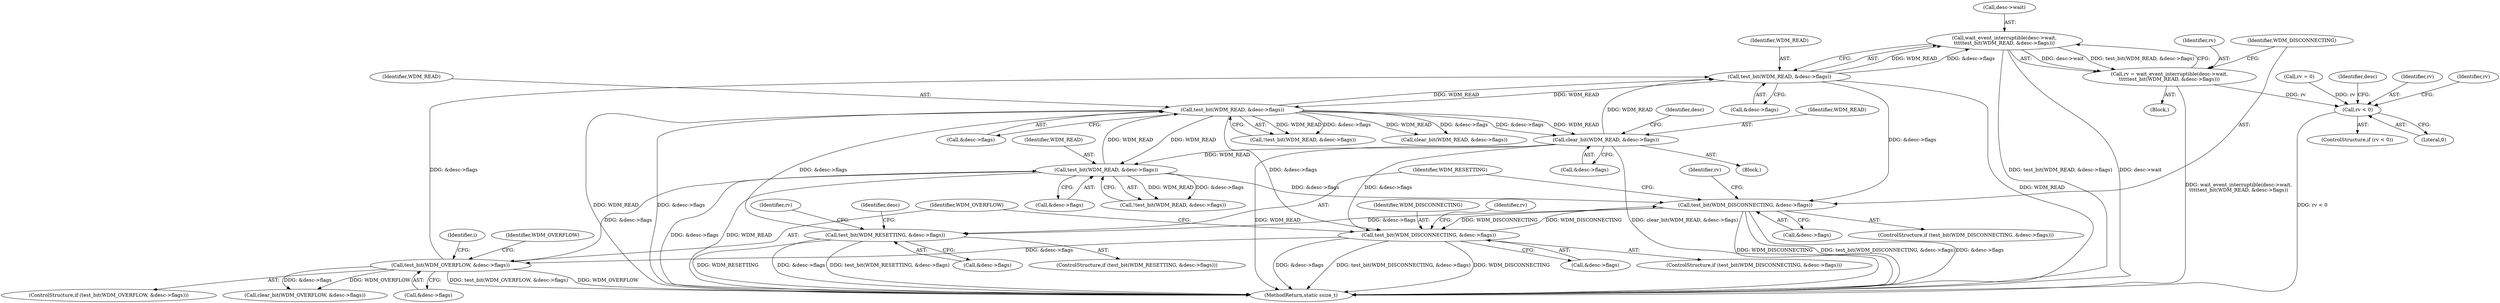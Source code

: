 digraph "0_linux_c0f5ecee4e741667b2493c742b60b6218d40b3aa_1@pointer" {
"1000221" [label="(Call,wait_event_interruptible(desc->wait,\n\t\t\t\ttest_bit(WDM_READ, &desc->flags)))"];
"1000225" [label="(Call,test_bit(WDM_READ, &desc->flags))"];
"1000327" [label="(Call,clear_bit(WDM_READ, &desc->flags))"];
"1000299" [label="(Call,test_bit(WDM_READ, &desc->flags))"];
"1000199" [label="(Call,test_bit(WDM_READ, &desc->flags))"];
"1000170" [label="(Call,test_bit(WDM_OVERFLOW, &desc->flags))"];
"1000157" [label="(Call,test_bit(WDM_DISCONNECTING, &desc->flags))"];
"1000232" [label="(Call,test_bit(WDM_DISCONNECTING, &desc->flags))"];
"1000245" [label="(Call,test_bit(WDM_RESETTING, &desc->flags))"];
"1000219" [label="(Call,rv = wait_event_interruptible(desc->wait,\n\t\t\t\ttest_bit(WDM_READ, &desc->flags)))"];
"1000263" [label="(Call,rv < 0)"];
"1000157" [label="(Call,test_bit(WDM_DISCONNECTING, &desc->flags))"];
"1000201" [label="(Call,&desc->flags)"];
"1000232" [label="(Call,test_bit(WDM_DISCONNECTING, &desc->flags))"];
"1000298" [label="(Call,!test_bit(WDM_READ, &desc->flags))"];
"1000169" [label="(ControlStructure,if (test_bit(WDM_OVERFLOW, &desc->flags)))"];
"1000221" [label="(Call,wait_event_interruptible(desc->wait,\n\t\t\t\ttest_bit(WDM_READ, &desc->flags)))"];
"1000263" [label="(Call,rv < 0)"];
"1000329" [label="(Call,&desc->flags)"];
"1000268" [label="(Identifier,rv)"];
"1000227" [label="(Call,&desc->flags)"];
"1000172" [label="(Call,&desc->flags)"];
"1000214" [label="(Call,rv = 0)"];
"1000226" [label="(Identifier,WDM_READ)"];
"1000260" [label="(Identifier,desc)"];
"1000219" [label="(Call,rv = wait_event_interruptible(desc->wait,\n\t\t\t\ttest_bit(WDM_READ, &desc->flags)))"];
"1000317" [label="(Block,)"];
"1000165" [label="(Identifier,rv)"];
"1000245" [label="(Call,test_bit(WDM_RESETTING, &desc->flags))"];
"1000178" [label="(Identifier,WDM_OVERFLOW)"];
"1000262" [label="(ControlStructure,if (rv < 0))"];
"1000240" [label="(Identifier,rv)"];
"1000246" [label="(Identifier,WDM_RESETTING)"];
"1000437" [label="(MethodReturn,static ssize_t)"];
"1000275" [label="(Identifier,desc)"];
"1000199" [label="(Call,test_bit(WDM_READ, &desc->flags))"];
"1000177" [label="(Call,clear_bit(WDM_OVERFLOW, &desc->flags))"];
"1000234" [label="(Call,&desc->flags)"];
"1000189" [label="(Identifier,i)"];
"1000225" [label="(Call,test_bit(WDM_READ, &desc->flags))"];
"1000415" [label="(Call,clear_bit(WDM_READ, &desc->flags))"];
"1000247" [label="(Call,&desc->flags)"];
"1000198" [label="(Call,!test_bit(WDM_READ, &desc->flags))"];
"1000200" [label="(Identifier,WDM_READ)"];
"1000220" [label="(Identifier,rv)"];
"1000231" [label="(ControlStructure,if (test_bit(WDM_DISCONNECTING, &desc->flags)))"];
"1000159" [label="(Call,&desc->flags)"];
"1000327" [label="(Call,clear_bit(WDM_READ, &desc->flags))"];
"1000301" [label="(Call,&desc->flags)"];
"1000156" [label="(ControlStructure,if (test_bit(WDM_DISCONNECTING, &desc->flags)))"];
"1000170" [label="(Call,test_bit(WDM_OVERFLOW, &desc->flags))"];
"1000336" [label="(Identifier,desc)"];
"1000244" [label="(ControlStructure,if (test_bit(WDM_RESETTING, &desc->flags)))"];
"1000328" [label="(Identifier,WDM_READ)"];
"1000264" [label="(Identifier,rv)"];
"1000158" [label="(Identifier,WDM_DISCONNECTING)"];
"1000253" [label="(Identifier,rv)"];
"1000222" [label="(Call,desc->wait)"];
"1000171" [label="(Identifier,WDM_OVERFLOW)"];
"1000218" [label="(Block,)"];
"1000299" [label="(Call,test_bit(WDM_READ, &desc->flags))"];
"1000300" [label="(Identifier,WDM_READ)"];
"1000265" [label="(Literal,0)"];
"1000233" [label="(Identifier,WDM_DISCONNECTING)"];
"1000221" -> "1000219"  [label="AST: "];
"1000221" -> "1000225"  [label="CFG: "];
"1000222" -> "1000221"  [label="AST: "];
"1000225" -> "1000221"  [label="AST: "];
"1000219" -> "1000221"  [label="CFG: "];
"1000221" -> "1000437"  [label="DDG: test_bit(WDM_READ, &desc->flags)"];
"1000221" -> "1000437"  [label="DDG: desc->wait"];
"1000221" -> "1000219"  [label="DDG: desc->wait"];
"1000221" -> "1000219"  [label="DDG: test_bit(WDM_READ, &desc->flags)"];
"1000225" -> "1000221"  [label="DDG: WDM_READ"];
"1000225" -> "1000221"  [label="DDG: &desc->flags"];
"1000225" -> "1000227"  [label="CFG: "];
"1000226" -> "1000225"  [label="AST: "];
"1000227" -> "1000225"  [label="AST: "];
"1000225" -> "1000437"  [label="DDG: WDM_READ"];
"1000327" -> "1000225"  [label="DDG: WDM_READ"];
"1000299" -> "1000225"  [label="DDG: WDM_READ"];
"1000170" -> "1000225"  [label="DDG: &desc->flags"];
"1000225" -> "1000232"  [label="DDG: &desc->flags"];
"1000225" -> "1000299"  [label="DDG: WDM_READ"];
"1000327" -> "1000317"  [label="AST: "];
"1000327" -> "1000329"  [label="CFG: "];
"1000328" -> "1000327"  [label="AST: "];
"1000329" -> "1000327"  [label="AST: "];
"1000336" -> "1000327"  [label="CFG: "];
"1000327" -> "1000437"  [label="DDG: WDM_READ"];
"1000327" -> "1000437"  [label="DDG: clear_bit(WDM_READ, &desc->flags)"];
"1000327" -> "1000157"  [label="DDG: &desc->flags"];
"1000327" -> "1000199"  [label="DDG: WDM_READ"];
"1000299" -> "1000327"  [label="DDG: WDM_READ"];
"1000299" -> "1000327"  [label="DDG: &desc->flags"];
"1000299" -> "1000298"  [label="AST: "];
"1000299" -> "1000301"  [label="CFG: "];
"1000300" -> "1000299"  [label="AST: "];
"1000301" -> "1000299"  [label="AST: "];
"1000298" -> "1000299"  [label="CFG: "];
"1000299" -> "1000437"  [label="DDG: &desc->flags"];
"1000299" -> "1000437"  [label="DDG: WDM_READ"];
"1000299" -> "1000157"  [label="DDG: &desc->flags"];
"1000299" -> "1000199"  [label="DDG: WDM_READ"];
"1000299" -> "1000298"  [label="DDG: WDM_READ"];
"1000299" -> "1000298"  [label="DDG: &desc->flags"];
"1000199" -> "1000299"  [label="DDG: WDM_READ"];
"1000245" -> "1000299"  [label="DDG: &desc->flags"];
"1000299" -> "1000415"  [label="DDG: WDM_READ"];
"1000299" -> "1000415"  [label="DDG: &desc->flags"];
"1000199" -> "1000198"  [label="AST: "];
"1000199" -> "1000201"  [label="CFG: "];
"1000200" -> "1000199"  [label="AST: "];
"1000201" -> "1000199"  [label="AST: "];
"1000198" -> "1000199"  [label="CFG: "];
"1000199" -> "1000437"  [label="DDG: &desc->flags"];
"1000199" -> "1000437"  [label="DDG: WDM_READ"];
"1000199" -> "1000198"  [label="DDG: WDM_READ"];
"1000199" -> "1000198"  [label="DDG: &desc->flags"];
"1000170" -> "1000199"  [label="DDG: &desc->flags"];
"1000199" -> "1000232"  [label="DDG: &desc->flags"];
"1000170" -> "1000169"  [label="AST: "];
"1000170" -> "1000172"  [label="CFG: "];
"1000171" -> "1000170"  [label="AST: "];
"1000172" -> "1000170"  [label="AST: "];
"1000178" -> "1000170"  [label="CFG: "];
"1000189" -> "1000170"  [label="CFG: "];
"1000170" -> "1000437"  [label="DDG: WDM_OVERFLOW"];
"1000170" -> "1000437"  [label="DDG: test_bit(WDM_OVERFLOW, &desc->flags)"];
"1000157" -> "1000170"  [label="DDG: &desc->flags"];
"1000170" -> "1000177"  [label="DDG: WDM_OVERFLOW"];
"1000170" -> "1000177"  [label="DDG: &desc->flags"];
"1000157" -> "1000156"  [label="AST: "];
"1000157" -> "1000159"  [label="CFG: "];
"1000158" -> "1000157"  [label="AST: "];
"1000159" -> "1000157"  [label="AST: "];
"1000165" -> "1000157"  [label="CFG: "];
"1000171" -> "1000157"  [label="CFG: "];
"1000157" -> "1000437"  [label="DDG: &desc->flags"];
"1000157" -> "1000437"  [label="DDG: test_bit(WDM_DISCONNECTING, &desc->flags)"];
"1000157" -> "1000437"  [label="DDG: WDM_DISCONNECTING"];
"1000232" -> "1000157"  [label="DDG: WDM_DISCONNECTING"];
"1000157" -> "1000232"  [label="DDG: WDM_DISCONNECTING"];
"1000232" -> "1000231"  [label="AST: "];
"1000232" -> "1000234"  [label="CFG: "];
"1000233" -> "1000232"  [label="AST: "];
"1000234" -> "1000232"  [label="AST: "];
"1000240" -> "1000232"  [label="CFG: "];
"1000246" -> "1000232"  [label="CFG: "];
"1000232" -> "1000437"  [label="DDG: WDM_DISCONNECTING"];
"1000232" -> "1000437"  [label="DDG: test_bit(WDM_DISCONNECTING, &desc->flags)"];
"1000232" -> "1000437"  [label="DDG: &desc->flags"];
"1000232" -> "1000245"  [label="DDG: &desc->flags"];
"1000245" -> "1000244"  [label="AST: "];
"1000245" -> "1000247"  [label="CFG: "];
"1000246" -> "1000245"  [label="AST: "];
"1000247" -> "1000245"  [label="AST: "];
"1000253" -> "1000245"  [label="CFG: "];
"1000260" -> "1000245"  [label="CFG: "];
"1000245" -> "1000437"  [label="DDG: test_bit(WDM_RESETTING, &desc->flags)"];
"1000245" -> "1000437"  [label="DDG: WDM_RESETTING"];
"1000245" -> "1000437"  [label="DDG: &desc->flags"];
"1000219" -> "1000218"  [label="AST: "];
"1000220" -> "1000219"  [label="AST: "];
"1000233" -> "1000219"  [label="CFG: "];
"1000219" -> "1000437"  [label="DDG: wait_event_interruptible(desc->wait,\n\t\t\t\ttest_bit(WDM_READ, &desc->flags))"];
"1000219" -> "1000263"  [label="DDG: rv"];
"1000263" -> "1000262"  [label="AST: "];
"1000263" -> "1000265"  [label="CFG: "];
"1000264" -> "1000263"  [label="AST: "];
"1000265" -> "1000263"  [label="AST: "];
"1000268" -> "1000263"  [label="CFG: "];
"1000275" -> "1000263"  [label="CFG: "];
"1000263" -> "1000437"  [label="DDG: rv < 0"];
"1000214" -> "1000263"  [label="DDG: rv"];
}
